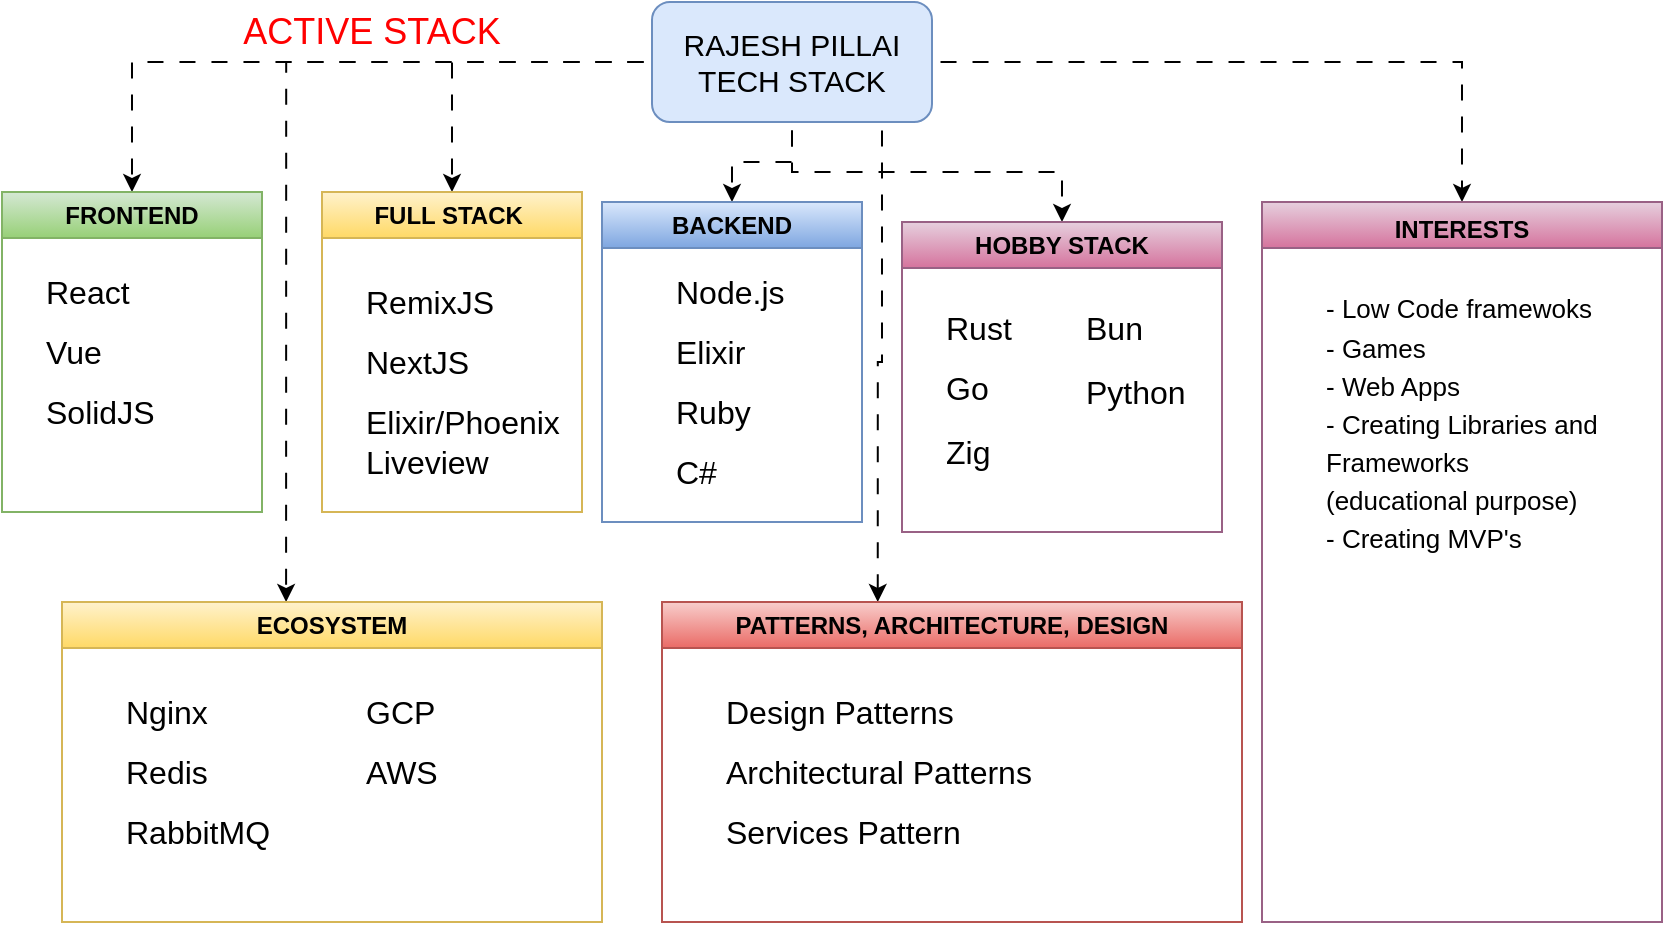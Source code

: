 <mxfile version="21.7.5" type="github">
  <diagram name="Page-1" id="nTAkSpbYj7bX4QL-7YCP">
    <mxGraphModel dx="872" dy="491" grid="0" gridSize="10" guides="1" tooltips="1" connect="1" arrows="1" fold="1" page="1" pageScale="1" pageWidth="850" pageHeight="1100" math="0" shadow="0">
      <root>
        <mxCell id="0" />
        <mxCell id="1" parent="0" />
        <mxCell id="_yivKYCb2x6nQ_JJ3shi-7" style="edgeStyle=orthogonalEdgeStyle;rounded=0;orthogonalLoop=1;jettySize=auto;html=1;entryX=0.5;entryY=0;entryDx=0;entryDy=0;flowAnimation=1;" edge="1" parent="1" source="_yivKYCb2x6nQ_JJ3shi-1" target="_yivKYCb2x6nQ_JJ3shi-3">
          <mxGeometry relative="1" as="geometry" />
        </mxCell>
        <mxCell id="_yivKYCb2x6nQ_JJ3shi-12" style="edgeStyle=orthogonalEdgeStyle;rounded=0;orthogonalLoop=1;jettySize=auto;html=1;entryX=0.5;entryY=0;entryDx=0;entryDy=0;flowAnimation=1;" edge="1" parent="1" source="_yivKYCb2x6nQ_JJ3shi-1" target="_yivKYCb2x6nQ_JJ3shi-8">
          <mxGeometry relative="1" as="geometry" />
        </mxCell>
        <mxCell id="_yivKYCb2x6nQ_JJ3shi-17" style="edgeStyle=orthogonalEdgeStyle;rounded=0;orthogonalLoop=1;jettySize=auto;html=1;flowAnimation=1;" edge="1" parent="1" source="_yivKYCb2x6nQ_JJ3shi-1" target="_yivKYCb2x6nQ_JJ3shi-13">
          <mxGeometry relative="1" as="geometry" />
        </mxCell>
        <mxCell id="_yivKYCb2x6nQ_JJ3shi-33" style="edgeStyle=orthogonalEdgeStyle;rounded=0;orthogonalLoop=1;jettySize=auto;html=1;entryX=0.5;entryY=0;entryDx=0;entryDy=0;flowAnimation=1;" edge="1" parent="1" source="_yivKYCb2x6nQ_JJ3shi-1" target="_yivKYCb2x6nQ_JJ3shi-22">
          <mxGeometry relative="1" as="geometry" />
        </mxCell>
        <mxCell id="_yivKYCb2x6nQ_JJ3shi-51" style="edgeStyle=orthogonalEdgeStyle;rounded=0;orthogonalLoop=1;jettySize=auto;html=1;flowAnimation=1;" edge="1" parent="1" source="_yivKYCb2x6nQ_JJ3shi-1" target="_yivKYCb2x6nQ_JJ3shi-44">
          <mxGeometry relative="1" as="geometry" />
        </mxCell>
        <mxCell id="_yivKYCb2x6nQ_JJ3shi-52" style="edgeStyle=orthogonalEdgeStyle;rounded=0;orthogonalLoop=1;jettySize=auto;html=1;entryX=0.415;entryY=0;entryDx=0;entryDy=0;entryPerimeter=0;flowAnimation=1;" edge="1" parent="1" source="_yivKYCb2x6nQ_JJ3shi-1" target="_yivKYCb2x6nQ_JJ3shi-27">
          <mxGeometry relative="1" as="geometry" />
        </mxCell>
        <mxCell id="_yivKYCb2x6nQ_JJ3shi-53" style="edgeStyle=orthogonalEdgeStyle;rounded=0;orthogonalLoop=1;jettySize=auto;html=1;entryX=0.372;entryY=0;entryDx=0;entryDy=0;entryPerimeter=0;flowAnimation=1;" edge="1" parent="1" source="_yivKYCb2x6nQ_JJ3shi-1" target="_yivKYCb2x6nQ_JJ3shi-35">
          <mxGeometry relative="1" as="geometry">
            <Array as="points">
              <mxPoint x="470" y="190" />
              <mxPoint x="468" y="190" />
            </Array>
          </mxGeometry>
        </mxCell>
        <mxCell id="_yivKYCb2x6nQ_JJ3shi-1" value="RAJESH PILLAI&lt;br style=&quot;font-size: 15px;&quot;&gt;TECH STACK" style="rounded=1;whiteSpace=wrap;html=1;fontSize=15;fillColor=#dae8fc;strokeColor=#6c8ebf;" vertex="1" parent="1">
          <mxGeometry x="355" y="10" width="140" height="60" as="geometry" />
        </mxCell>
        <mxCell id="_yivKYCb2x6nQ_JJ3shi-8" value="BACKEND" style="swimlane;whiteSpace=wrap;html=1;fillColor=#dae8fc;gradientColor=#7ea6e0;strokeColor=#6c8ebf;" vertex="1" parent="1">
          <mxGeometry x="330" y="110" width="130" height="160" as="geometry" />
        </mxCell>
        <mxCell id="_yivKYCb2x6nQ_JJ3shi-9" value="Node.js" style="text;html=1;strokeColor=none;fillColor=none;align=left;verticalAlign=middle;whiteSpace=wrap;rounded=0;fontSize=16;" vertex="1" parent="_yivKYCb2x6nQ_JJ3shi-8">
          <mxGeometry x="35" y="30" width="60" height="30" as="geometry" />
        </mxCell>
        <mxCell id="_yivKYCb2x6nQ_JJ3shi-10" value="Elixir" style="text;html=1;strokeColor=none;fillColor=none;align=left;verticalAlign=middle;whiteSpace=wrap;rounded=0;fontSize=16;" vertex="1" parent="_yivKYCb2x6nQ_JJ3shi-8">
          <mxGeometry x="35" y="60" width="60" height="30" as="geometry" />
        </mxCell>
        <mxCell id="_yivKYCb2x6nQ_JJ3shi-11" value="Ruby" style="text;html=1;strokeColor=none;fillColor=none;align=left;verticalAlign=middle;whiteSpace=wrap;rounded=0;fontSize=16;" vertex="1" parent="_yivKYCb2x6nQ_JJ3shi-8">
          <mxGeometry x="35" y="90" width="60" height="30" as="geometry" />
        </mxCell>
        <mxCell id="_yivKYCb2x6nQ_JJ3shi-41" value="C#" style="text;html=1;strokeColor=none;fillColor=none;align=left;verticalAlign=middle;whiteSpace=wrap;rounded=0;fontSize=16;" vertex="1" parent="_yivKYCb2x6nQ_JJ3shi-8">
          <mxGeometry x="35" y="120" width="60" height="30" as="geometry" />
        </mxCell>
        <mxCell id="_yivKYCb2x6nQ_JJ3shi-3" value="FRONTEND" style="swimlane;whiteSpace=wrap;html=1;fillColor=#d5e8d4;strokeColor=#82b366;gradientColor=#97d077;" vertex="1" parent="1">
          <mxGeometry x="30" y="105" width="130" height="160" as="geometry" />
        </mxCell>
        <mxCell id="_yivKYCb2x6nQ_JJ3shi-4" value="React" style="text;html=1;strokeColor=none;fillColor=none;align=left;verticalAlign=middle;whiteSpace=wrap;rounded=0;fontSize=16;" vertex="1" parent="_yivKYCb2x6nQ_JJ3shi-3">
          <mxGeometry x="20" y="35" width="60" height="30" as="geometry" />
        </mxCell>
        <mxCell id="_yivKYCb2x6nQ_JJ3shi-5" value="Vue" style="text;html=1;strokeColor=none;fillColor=none;align=left;verticalAlign=middle;whiteSpace=wrap;rounded=0;fontSize=16;" vertex="1" parent="_yivKYCb2x6nQ_JJ3shi-3">
          <mxGeometry x="20" y="65" width="60" height="30" as="geometry" />
        </mxCell>
        <mxCell id="_yivKYCb2x6nQ_JJ3shi-6" value="SolidJS" style="text;html=1;strokeColor=none;fillColor=none;align=left;verticalAlign=middle;whiteSpace=wrap;rounded=0;fontSize=16;" vertex="1" parent="_yivKYCb2x6nQ_JJ3shi-3">
          <mxGeometry x="20" y="95" width="60" height="30" as="geometry" />
        </mxCell>
        <mxCell id="_yivKYCb2x6nQ_JJ3shi-13" value="FULL STACK&amp;nbsp;" style="swimlane;whiteSpace=wrap;html=1;fillColor=#fff2cc;gradientColor=#ffd966;strokeColor=#d6b656;" vertex="1" parent="1">
          <mxGeometry x="190" y="105" width="130" height="160" as="geometry" />
        </mxCell>
        <mxCell id="_yivKYCb2x6nQ_JJ3shi-14" value="RemixJS" style="text;html=1;strokeColor=none;fillColor=none;align=left;verticalAlign=middle;whiteSpace=wrap;rounded=0;fontSize=16;" vertex="1" parent="_yivKYCb2x6nQ_JJ3shi-13">
          <mxGeometry x="20" y="40" width="60" height="30" as="geometry" />
        </mxCell>
        <mxCell id="_yivKYCb2x6nQ_JJ3shi-15" value="NextJS" style="text;html=1;strokeColor=none;fillColor=none;align=left;verticalAlign=middle;whiteSpace=wrap;rounded=0;fontSize=16;" vertex="1" parent="_yivKYCb2x6nQ_JJ3shi-13">
          <mxGeometry x="20" y="70" width="60" height="30" as="geometry" />
        </mxCell>
        <mxCell id="_yivKYCb2x6nQ_JJ3shi-16" value="Elixir/Phoenix Liveview" style="text;html=1;strokeColor=none;fillColor=none;align=left;verticalAlign=middle;whiteSpace=wrap;rounded=0;fontSize=16;" vertex="1" parent="_yivKYCb2x6nQ_JJ3shi-13">
          <mxGeometry x="20" y="110" width="60" height="30" as="geometry" />
        </mxCell>
        <mxCell id="_yivKYCb2x6nQ_JJ3shi-21" value="ACTIVE STACK" style="text;html=1;strokeColor=none;fillColor=none;align=center;verticalAlign=middle;whiteSpace=wrap;rounded=0;fontSize=18;fontColor=#FF0000;" vertex="1" parent="1">
          <mxGeometry x="130" y="10" width="170" height="30" as="geometry" />
        </mxCell>
        <mxCell id="_yivKYCb2x6nQ_JJ3shi-22" value="HOBBY STACK" style="swimlane;whiteSpace=wrap;html=1;fillColor=#e6d0de;gradientColor=#d5739d;strokeColor=#996185;" vertex="1" parent="1">
          <mxGeometry x="480" y="120" width="160" height="155" as="geometry" />
        </mxCell>
        <mxCell id="_yivKYCb2x6nQ_JJ3shi-23" value="Rust" style="text;html=1;strokeColor=none;fillColor=none;align=left;verticalAlign=middle;whiteSpace=wrap;rounded=0;fontSize=16;" vertex="1" parent="_yivKYCb2x6nQ_JJ3shi-22">
          <mxGeometry x="20" y="38" width="60" height="30" as="geometry" />
        </mxCell>
        <mxCell id="_yivKYCb2x6nQ_JJ3shi-24" value="Go" style="text;html=1;strokeColor=none;fillColor=none;align=left;verticalAlign=middle;whiteSpace=wrap;rounded=0;fontSize=16;" vertex="1" parent="_yivKYCb2x6nQ_JJ3shi-22">
          <mxGeometry x="20" y="68" width="60" height="30" as="geometry" />
        </mxCell>
        <mxCell id="_yivKYCb2x6nQ_JJ3shi-25" value="Zig" style="text;html=1;strokeColor=none;fillColor=none;align=left;verticalAlign=middle;whiteSpace=wrap;rounded=0;fontSize=16;" vertex="1" parent="_yivKYCb2x6nQ_JJ3shi-22">
          <mxGeometry x="20" y="100" width="60" height="30" as="geometry" />
        </mxCell>
        <mxCell id="_yivKYCb2x6nQ_JJ3shi-34" value="Bun" style="text;html=1;strokeColor=none;fillColor=none;align=left;verticalAlign=middle;whiteSpace=wrap;rounded=0;fontSize=16;" vertex="1" parent="_yivKYCb2x6nQ_JJ3shi-22">
          <mxGeometry x="90" y="38" width="60" height="30" as="geometry" />
        </mxCell>
        <mxCell id="_yivKYCb2x6nQ_JJ3shi-43" value="Python" style="text;html=1;strokeColor=none;fillColor=none;align=left;verticalAlign=middle;whiteSpace=wrap;rounded=0;fontSize=16;" vertex="1" parent="_yivKYCb2x6nQ_JJ3shi-22">
          <mxGeometry x="90" y="70" width="60" height="30" as="geometry" />
        </mxCell>
        <mxCell id="_yivKYCb2x6nQ_JJ3shi-27" value="ECOSYSTEM" style="swimlane;whiteSpace=wrap;html=1;fillColor=#fff2cc;gradientColor=#ffd966;strokeColor=#d6b656;" vertex="1" parent="1">
          <mxGeometry x="60" y="310" width="270" height="160" as="geometry" />
        </mxCell>
        <mxCell id="_yivKYCb2x6nQ_JJ3shi-28" value="Nginx" style="text;html=1;strokeColor=none;fillColor=none;align=left;verticalAlign=middle;whiteSpace=wrap;rounded=0;fontSize=16;" vertex="1" parent="_yivKYCb2x6nQ_JJ3shi-27">
          <mxGeometry x="30" y="40" width="60" height="30" as="geometry" />
        </mxCell>
        <mxCell id="_yivKYCb2x6nQ_JJ3shi-29" value="Redis" style="text;html=1;strokeColor=none;fillColor=none;align=left;verticalAlign=middle;whiteSpace=wrap;rounded=0;fontSize=16;" vertex="1" parent="_yivKYCb2x6nQ_JJ3shi-27">
          <mxGeometry x="30" y="70" width="60" height="30" as="geometry" />
        </mxCell>
        <mxCell id="_yivKYCb2x6nQ_JJ3shi-30" value="RabbitMQ" style="text;html=1;strokeColor=none;fillColor=none;align=left;verticalAlign=middle;whiteSpace=wrap;rounded=0;fontSize=16;" vertex="1" parent="_yivKYCb2x6nQ_JJ3shi-27">
          <mxGeometry x="30" y="100" width="60" height="30" as="geometry" />
        </mxCell>
        <mxCell id="_yivKYCb2x6nQ_JJ3shi-31" value="GCP" style="text;html=1;strokeColor=none;fillColor=none;align=left;verticalAlign=middle;whiteSpace=wrap;rounded=0;fontSize=16;" vertex="1" parent="_yivKYCb2x6nQ_JJ3shi-27">
          <mxGeometry x="150" y="40" width="60" height="30" as="geometry" />
        </mxCell>
        <mxCell id="_yivKYCb2x6nQ_JJ3shi-32" value="AWS" style="text;html=1;strokeColor=none;fillColor=none;align=left;verticalAlign=middle;whiteSpace=wrap;rounded=0;fontSize=16;" vertex="1" parent="_yivKYCb2x6nQ_JJ3shi-27">
          <mxGeometry x="150" y="70" width="60" height="30" as="geometry" />
        </mxCell>
        <mxCell id="_yivKYCb2x6nQ_JJ3shi-35" value="PATTERNS, ARCHITECTURE, DESIGN" style="swimlane;whiteSpace=wrap;html=1;fillColor=#f8cecc;gradientColor=#ea6b66;strokeColor=#b85450;" vertex="1" parent="1">
          <mxGeometry x="360" y="310" width="290" height="160" as="geometry" />
        </mxCell>
        <mxCell id="_yivKYCb2x6nQ_JJ3shi-36" value="Design Patterns" style="text;html=1;strokeColor=none;fillColor=none;align=left;verticalAlign=middle;whiteSpace=wrap;rounded=0;fontSize=16;" vertex="1" parent="_yivKYCb2x6nQ_JJ3shi-35">
          <mxGeometry x="30" y="40" width="120" height="30" as="geometry" />
        </mxCell>
        <mxCell id="_yivKYCb2x6nQ_JJ3shi-37" value="Architectural Patterns" style="text;html=1;strokeColor=none;fillColor=none;align=left;verticalAlign=middle;whiteSpace=wrap;rounded=0;fontSize=16;" vertex="1" parent="_yivKYCb2x6nQ_JJ3shi-35">
          <mxGeometry x="30" y="70" width="160" height="30" as="geometry" />
        </mxCell>
        <mxCell id="_yivKYCb2x6nQ_JJ3shi-38" value="Services Pattern" style="text;html=1;strokeColor=none;fillColor=none;align=left;verticalAlign=middle;whiteSpace=wrap;rounded=0;fontSize=16;" vertex="1" parent="_yivKYCb2x6nQ_JJ3shi-35">
          <mxGeometry x="30" y="100" width="130" height="30" as="geometry" />
        </mxCell>
        <mxCell id="_yivKYCb2x6nQ_JJ3shi-44" value="INTERESTS" style="swimlane;whiteSpace=wrap;html=1;fillColor=#e6d0de;gradientColor=#d5739d;strokeColor=#996185;startSize=23;verticalAlign=top;align=center;" vertex="1" parent="1">
          <mxGeometry x="660" y="110" width="200" height="360" as="geometry" />
        </mxCell>
        <mxCell id="_yivKYCb2x6nQ_JJ3shi-45" value="&lt;font style=&quot;font-size: 13px;&quot;&gt;- Low Code framewoks&lt;br&gt;- Games&lt;br&gt;- Web Apps&lt;br&gt;- Creating Libraries and Frameworks (educational purpose)&lt;br&gt;- Creating MVP&#39;s&lt;/font&gt;" style="text;html=1;strokeColor=none;fillColor=none;align=left;verticalAlign=middle;whiteSpace=wrap;rounded=0;fontSize=16;" vertex="1" parent="_yivKYCb2x6nQ_JJ3shi-44">
          <mxGeometry x="30" y="95" width="140" height="30" as="geometry" />
        </mxCell>
      </root>
    </mxGraphModel>
  </diagram>
</mxfile>

